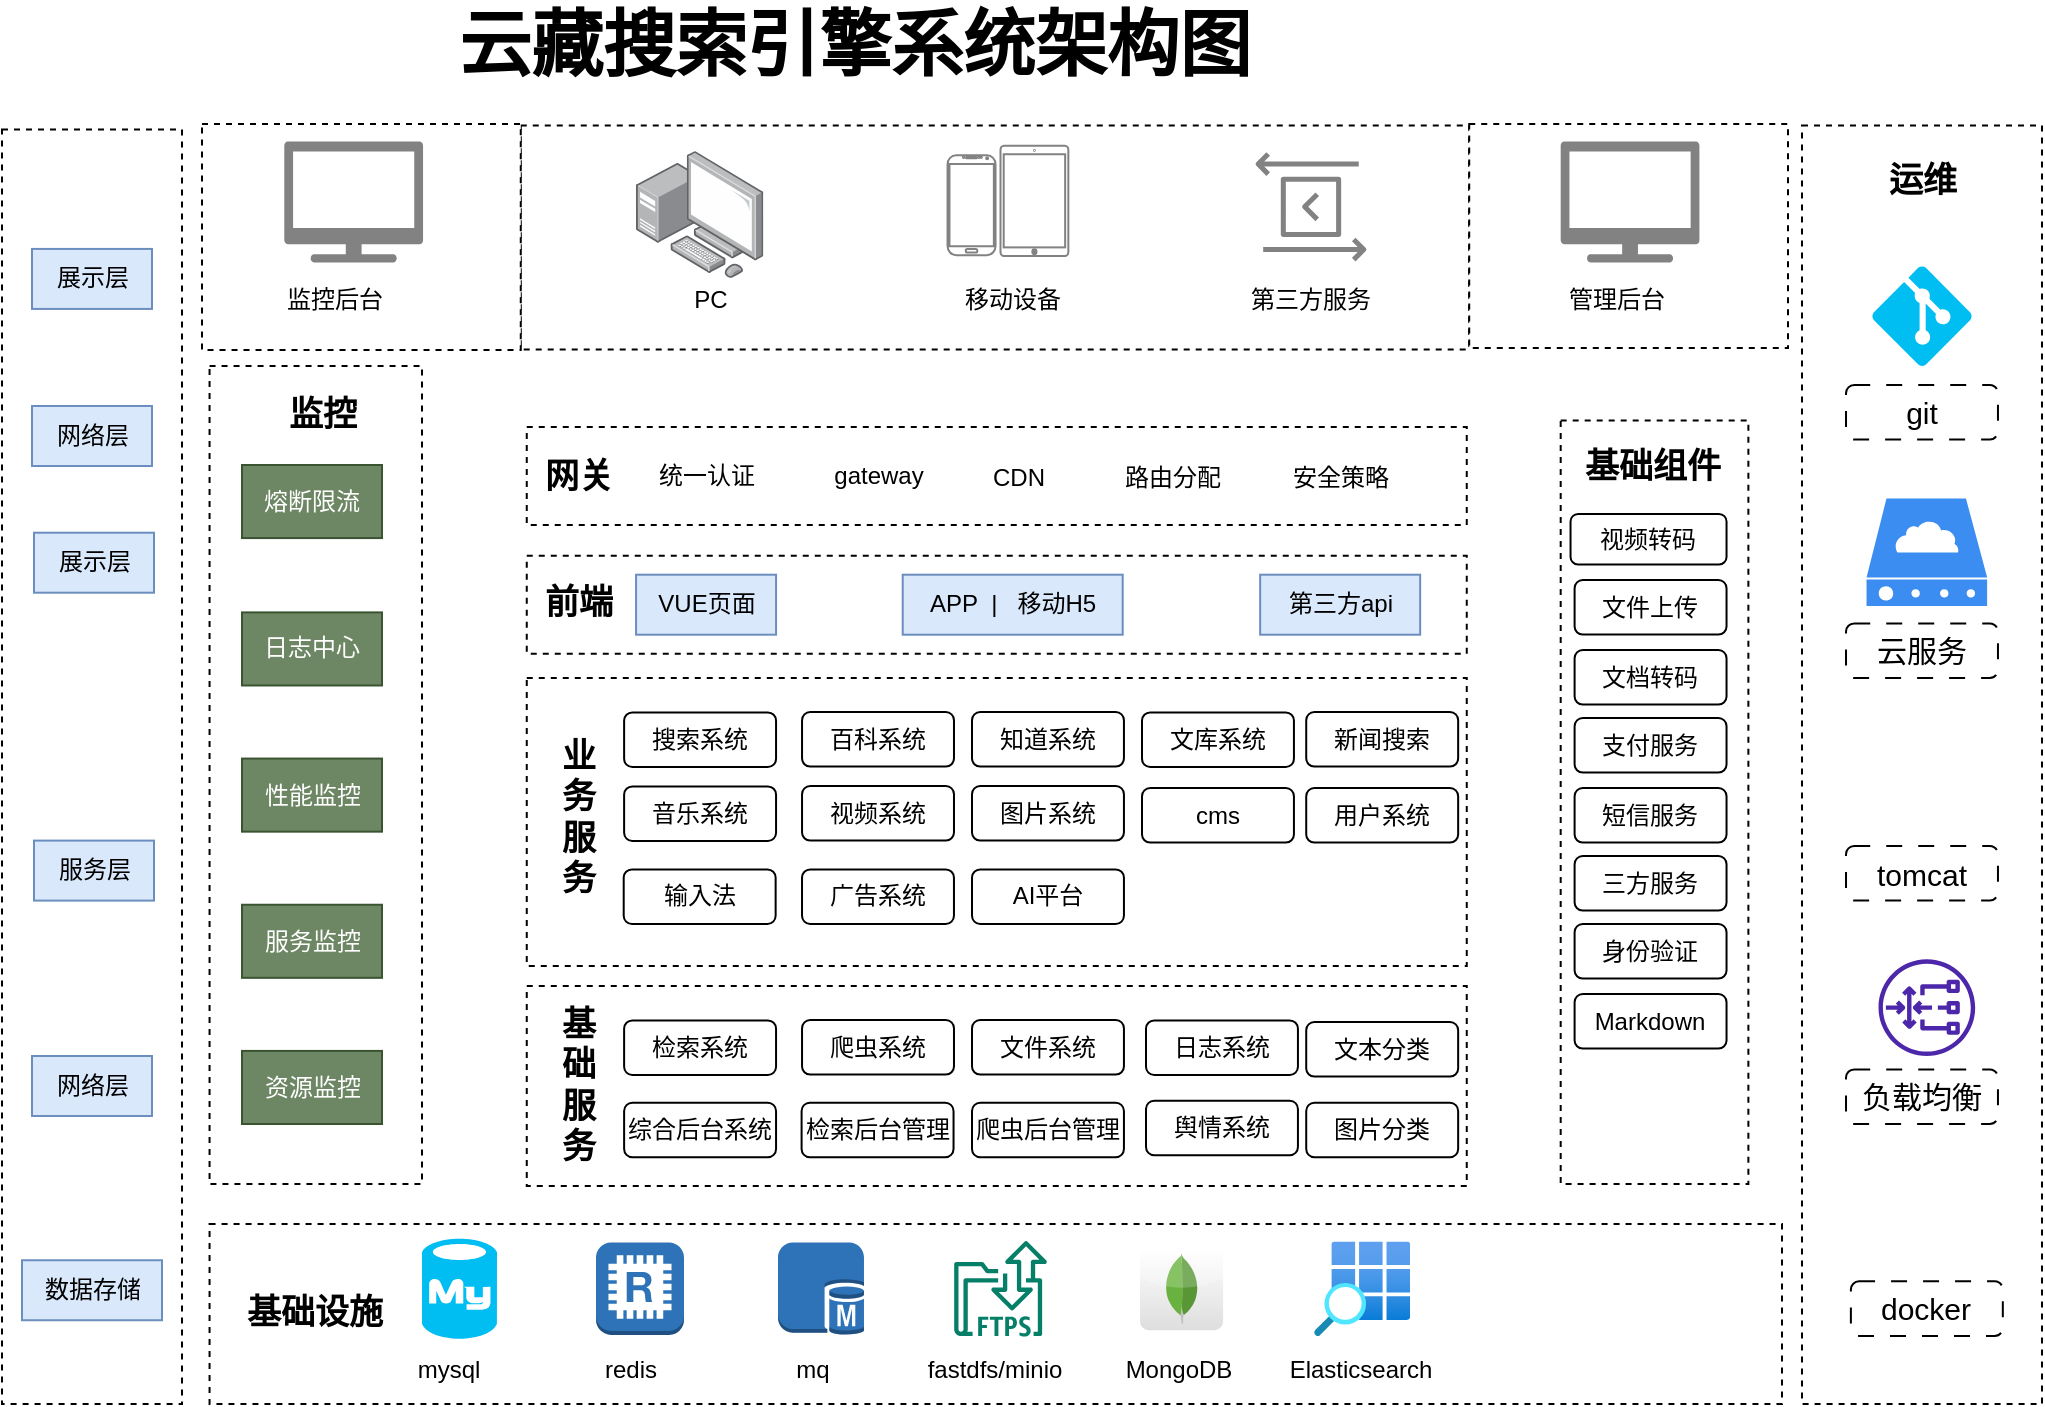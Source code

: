 <mxfile version="21.5.0" type="github">
  <diagram name="第 1 页" id="W2OvEOpgHGwuPoP0ZmZ_">
    <mxGraphModel dx="1420" dy="827" grid="1" gridSize="10" guides="1" tooltips="1" connect="0" arrows="0" fold="1" page="1" pageScale="1" pageWidth="827" pageHeight="1169" math="0" shadow="0">
      <root>
        <mxCell id="0" />
        <mxCell id="1" parent="0" />
        <mxCell id="hVB9GKnqklZxwgmcmzkC-17" value="云藏搜索引擎系统架构图" style="text;strokeColor=none;fillColor=none;html=1;fontSize=36;fontStyle=1;verticalAlign=middle;align=center;" vertex="1" parent="1">
          <mxGeometry x="566" y="219.5" width="100" height="40" as="geometry" />
        </mxCell>
        <mxCell id="hVB9GKnqklZxwgmcmzkC-36" value="" style="rounded=0;whiteSpace=wrap;html=1;dashed=1;" vertex="1" parent="1">
          <mxGeometry x="190" y="282.7" width="90" height="637.3" as="geometry" />
        </mxCell>
        <mxCell id="hVB9GKnqklZxwgmcmzkC-38" value="展示层" style="text;html=1;align=center;verticalAlign=middle;resizable=0;points=[];autosize=1;strokeColor=#6c8ebf;fillColor=#dae8fc;" vertex="1" parent="1">
          <mxGeometry x="205" y="342.46" width="60" height="30" as="geometry" />
        </mxCell>
        <mxCell id="hVB9GKnqklZxwgmcmzkC-40" value="网络层" style="text;html=1;align=center;verticalAlign=middle;resizable=0;points=[];autosize=1;strokeColor=#6c8ebf;fillColor=#dae8fc;" vertex="1" parent="1">
          <mxGeometry x="205" y="421" width="60" height="30" as="geometry" />
        </mxCell>
        <mxCell id="hVB9GKnqklZxwgmcmzkC-41" value="服务层" style="text;html=1;align=center;verticalAlign=middle;resizable=0;points=[];autosize=1;strokeColor=#6c8ebf;fillColor=#dae8fc;" vertex="1" parent="1">
          <mxGeometry x="206" y="638.3" width="60" height="30" as="geometry" />
        </mxCell>
        <mxCell id="hVB9GKnqklZxwgmcmzkC-42" value="网络层" style="text;html=1;align=center;verticalAlign=middle;resizable=0;points=[];autosize=1;strokeColor=#6c8ebf;fillColor=#dae8fc;" vertex="1" parent="1">
          <mxGeometry x="205" y="746" width="60" height="30" as="geometry" />
        </mxCell>
        <mxCell id="hVB9GKnqklZxwgmcmzkC-43" value="" style="rounded=0;whiteSpace=wrap;html=1;dashed=1;" vertex="1" parent="1">
          <mxGeometry x="452.38" y="495.85" width="470" height="49" as="geometry" />
        </mxCell>
        <mxCell id="hVB9GKnqklZxwgmcmzkC-47" value="VUE页面" style="text;html=1;align=center;verticalAlign=middle;resizable=0;points=[];autosize=1;strokeColor=#6c8ebf;fillColor=#dae8fc;" vertex="1" parent="1">
          <mxGeometry x="507.03" y="505.35" width="70" height="30" as="geometry" />
        </mxCell>
        <mxCell id="hVB9GKnqklZxwgmcmzkC-48" value="APP&amp;nbsp; |&amp;nbsp; &amp;nbsp;移动H5" style="text;html=1;align=center;verticalAlign=middle;resizable=0;points=[];autosize=1;strokeColor=#6c8ebf;fillColor=#dae8fc;" vertex="1" parent="1">
          <mxGeometry x="640.35" y="505.35" width="110" height="30" as="geometry" />
        </mxCell>
        <mxCell id="hVB9GKnqklZxwgmcmzkC-49" value="第三方api" style="text;html=1;align=center;verticalAlign=middle;resizable=0;points=[];autosize=1;strokeColor=#6c8ebf;fillColor=#dae8fc;" vertex="1" parent="1">
          <mxGeometry x="819.08" y="505.35" width="80" height="30" as="geometry" />
        </mxCell>
        <mxCell id="hVB9GKnqklZxwgmcmzkC-18" value="" style="rounded=0;whiteSpace=wrap;html=1;dashed=1;container=0;" vertex="1" parent="1">
          <mxGeometry x="449.384" y="280.7" width="474.232" height="112.007" as="geometry" />
        </mxCell>
        <mxCell id="hVB9GKnqklZxwgmcmzkC-28" value="" style="image;points=[];aspect=fixed;html=1;align=center;shadow=0;dashed=0;image=img/lib/allied_telesis/computer_and_terminals/Personal_Computer_with_Server.svg;container=0;" vertex="1" parent="1">
          <mxGeometry x="507" y="293.43" width="63.67" height="63.67" as="geometry" />
        </mxCell>
        <mxCell id="hVB9GKnqklZxwgmcmzkC-29" value="" style="rounded=0;whiteSpace=wrap;html=1;dashed=1;container=0;" vertex="1" parent="1">
          <mxGeometry x="290" y="280" width="159.38" height="113" as="geometry" />
        </mxCell>
        <mxCell id="hVB9GKnqklZxwgmcmzkC-31" value="" style="sketch=0;pointerEvents=1;shadow=0;dashed=0;html=1;strokeColor=none;fillColor=#828282;labelPosition=center;verticalLabelPosition=bottom;verticalAlign=top;outlineConnect=0;align=center;shape=mxgraph.office.devices.tv;container=0;" vertex="1" parent="1">
          <mxGeometry x="331.152" y="288.706" width="69.371" height="60.484" as="geometry" />
        </mxCell>
        <mxCell id="hVB9GKnqklZxwgmcmzkC-32" value="" style="rounded=0;whiteSpace=wrap;html=1;dashed=1;container=0;" vertex="1" parent="1">
          <mxGeometry x="923.616" y="280" width="159.384" height="112.007" as="geometry" />
        </mxCell>
        <mxCell id="hVB9GKnqklZxwgmcmzkC-34" value="监控后台" style="text;html=1;align=center;verticalAlign=middle;resizable=0;points=[];autosize=1;strokeColor=none;fillColor=none;container=0;" vertex="1" parent="1">
          <mxGeometry x="320.701" y="353.178" width="70" height="30" as="geometry" />
        </mxCell>
        <mxCell id="hVB9GKnqklZxwgmcmzkC-35" value="管理后台" style="text;html=1;align=center;verticalAlign=middle;resizable=0;points=[];autosize=1;strokeColor=none;fillColor=none;container=0;" vertex="1" parent="1">
          <mxGeometry x="962.026" y="353.178" width="70" height="30" as="geometry" />
        </mxCell>
        <mxCell id="hVB9GKnqklZxwgmcmzkC-44" value="" style="sketch=0;pointerEvents=1;shadow=0;dashed=0;html=1;strokeColor=none;fillColor=#828282;labelPosition=center;verticalLabelPosition=bottom;verticalAlign=top;outlineConnect=0;align=center;shape=mxgraph.office.devices.tv;container=0;" vertex="1" parent="1">
          <mxGeometry x="969.341" y="288.706" width="69.371" height="60.484" as="geometry" />
        </mxCell>
        <mxCell id="hVB9GKnqklZxwgmcmzkC-45" value="PC" style="text;html=1;align=center;verticalAlign=middle;resizable=0;points=[];autosize=1;strokeColor=none;fillColor=none;container=0;" vertex="1" parent="1">
          <mxGeometry x="524.003" y="352.678" width="40" height="30" as="geometry" />
        </mxCell>
        <mxCell id="hVB9GKnqklZxwgmcmzkC-53" value="移动设备" style="text;html=1;align=center;verticalAlign=middle;resizable=0;points=[];autosize=1;strokeColor=none;fillColor=none;container=0;" vertex="1" parent="1">
          <mxGeometry x="659.995" y="352.678" width="70" height="30" as="geometry" />
        </mxCell>
        <mxCell id="hVB9GKnqklZxwgmcmzkC-54" value="" style="group" vertex="1" connectable="0" parent="1">
          <mxGeometry x="662.77" y="290.913" width="60.4" height="55.07" as="geometry" />
        </mxCell>
        <mxCell id="hVB9GKnqklZxwgmcmzkC-20" value="" style="verticalLabelPosition=bottom;verticalAlign=top;html=1;shadow=0;dashed=0;strokeWidth=1;shape=mxgraph.android.phone2;strokeColor=#828282;movable=1;resizable=1;rotatable=1;deletable=1;editable=1;locked=0;connectable=1;" vertex="1" parent="hVB9GKnqklZxwgmcmzkC-54">
          <mxGeometry y="4.66" width="24" height="50" as="geometry" />
        </mxCell>
        <mxCell id="hVB9GKnqklZxwgmcmzkC-23" value="" style="html=1;verticalLabelPosition=bottom;labelBackgroundColor=#ffffff;verticalAlign=top;shadow=0;dashed=0;strokeWidth=1;shape=mxgraph.ios7.misc.ipad10inch;strokeColor=#828282;movable=1;resizable=1;rotatable=1;deletable=1;editable=1;locked=0;connectable=1;container=0;" vertex="1" parent="hVB9GKnqklZxwgmcmzkC-54">
          <mxGeometry x="26.48" width="33.92" height="55.07" as="geometry" />
        </mxCell>
        <mxCell id="hVB9GKnqklZxwgmcmzkC-56" value="" style="sketch=0;outlineConnect=0;fontColor=#232F3E;gradientColor=none;fillColor=#828282;strokeColor=none;dashed=0;verticalLabelPosition=bottom;verticalAlign=top;align=center;html=1;fontSize=12;fontStyle=0;aspect=fixed;pointerEvents=1;shape=mxgraph.aws4.data_exchange_for_apis;" vertex="1" parent="1">
          <mxGeometry x="816.7" y="293.62" width="55.57" height="55.57" as="geometry" />
        </mxCell>
        <mxCell id="hVB9GKnqklZxwgmcmzkC-60" value="" style="rounded=0;whiteSpace=wrap;html=1;dashed=1;container=0;" vertex="1" parent="1">
          <mxGeometry x="293.78" y="401" width="106.22" height="409" as="geometry" />
        </mxCell>
        <mxCell id="hVB9GKnqklZxwgmcmzkC-57" value="第三方服务" style="text;html=1;align=center;verticalAlign=middle;resizable=0;points=[];autosize=1;strokeColor=none;fillColor=none;container=0;" vertex="1" parent="1">
          <mxGeometry x="804.485" y="353.178" width="80" height="30" as="geometry" />
        </mxCell>
        <mxCell id="hVB9GKnqklZxwgmcmzkC-61" value="监控" style="text;html=1;align=center;verticalAlign=middle;resizable=0;points=[];autosize=1;strokeColor=none;fillColor=none;fontSize=17;fontStyle=1" vertex="1" parent="1">
          <mxGeometry x="319.7" y="410.5" width="60" height="30" as="geometry" />
        </mxCell>
        <mxCell id="hVB9GKnqklZxwgmcmzkC-67" value="" style="rounded=0;whiteSpace=wrap;html=1;dashed=1;" vertex="1" parent="1">
          <mxGeometry x="452.38" y="431.5" width="470" height="49" as="geometry" />
        </mxCell>
        <mxCell id="hVB9GKnqklZxwgmcmzkC-69" value="网关" style="text;html=1;align=center;verticalAlign=middle;resizable=0;points=[];autosize=1;strokeColor=none;fillColor=none;fontSize=17;fontStyle=1" vertex="1" parent="1">
          <mxGeometry x="448.03" y="442" width="60" height="30" as="geometry" />
        </mxCell>
        <mxCell id="hVB9GKnqklZxwgmcmzkC-70" value="统一认证" style="text;html=1;align=center;verticalAlign=middle;resizable=0;points=[];autosize=1;strokeColor=none;fillColor=none;" vertex="1" parent="1">
          <mxGeometry x="507.03" y="441" width="70" height="30" as="geometry" />
        </mxCell>
        <mxCell id="hVB9GKnqklZxwgmcmzkC-71" value="gateway" style="text;html=1;align=center;verticalAlign=middle;resizable=0;points=[];autosize=1;strokeColor=none;fillColor=none;" vertex="1" parent="1">
          <mxGeometry x="593" y="441" width="70" height="30" as="geometry" />
        </mxCell>
        <mxCell id="hVB9GKnqklZxwgmcmzkC-72" value="CDN" style="text;html=1;align=center;verticalAlign=middle;resizable=0;points=[];autosize=1;strokeColor=none;fillColor=none;" vertex="1" parent="1">
          <mxGeometry x="673" y="442" width="50" height="30" as="geometry" />
        </mxCell>
        <mxCell id="hVB9GKnqklZxwgmcmzkC-73" value="路由分配" style="text;html=1;align=center;verticalAlign=middle;resizable=0;points=[];autosize=1;strokeColor=none;fillColor=none;" vertex="1" parent="1">
          <mxGeometry x="740.35" y="442" width="70" height="30" as="geometry" />
        </mxCell>
        <mxCell id="hVB9GKnqklZxwgmcmzkC-74" value="安全策略" style="text;html=1;align=center;verticalAlign=middle;resizable=0;points=[];autosize=1;strokeColor=none;fillColor=none;" vertex="1" parent="1">
          <mxGeometry x="824.08" y="442" width="70" height="30" as="geometry" />
        </mxCell>
        <mxCell id="hVB9GKnqklZxwgmcmzkC-75" value="展示层" style="text;html=1;align=center;verticalAlign=middle;resizable=0;points=[];autosize=1;strokeColor=#6c8ebf;fillColor=#dae8fc;" vertex="1" parent="1">
          <mxGeometry x="206" y="484.35" width="60" height="30" as="geometry" />
        </mxCell>
        <mxCell id="hVB9GKnqklZxwgmcmzkC-76" value="" style="rounded=0;whiteSpace=wrap;html=1;dashed=1;" vertex="1" parent="1">
          <mxGeometry x="452.38" y="557" width="470" height="144" as="geometry" />
        </mxCell>
        <mxCell id="hVB9GKnqklZxwgmcmzkC-78" value="业&lt;br&gt;务&lt;br&gt;服&lt;br&gt;务" style="text;html=1;align=center;verticalAlign=middle;resizable=0;points=[];autosize=1;strokeColor=none;fillColor=none;fontSize=17;fontStyle=1" vertex="1" parent="1">
          <mxGeometry x="458.03" y="577" width="40" height="100" as="geometry" />
        </mxCell>
        <mxCell id="hVB9GKnqklZxwgmcmzkC-79" value="前端" style="text;html=1;align=center;verticalAlign=middle;resizable=0;points=[];autosize=1;strokeColor=none;fillColor=none;fontSize=17;fontStyle=1" vertex="1" parent="1">
          <mxGeometry x="448.03" y="505.35" width="60" height="30" as="geometry" />
        </mxCell>
        <mxCell id="hVB9GKnqklZxwgmcmzkC-80" value="搜索系统" style="rounded=1;whiteSpace=wrap;html=1;" vertex="1" parent="1">
          <mxGeometry x="501.06" y="574.2" width="75.97" height="27.3" as="geometry" />
        </mxCell>
        <mxCell id="hVB9GKnqklZxwgmcmzkC-81" value="百科系统" style="rounded=1;whiteSpace=wrap;html=1;" vertex="1" parent="1">
          <mxGeometry x="590.02" y="574" width="75.97" height="27.3" as="geometry" />
        </mxCell>
        <mxCell id="hVB9GKnqklZxwgmcmzkC-82" value="知道系统" style="rounded=1;whiteSpace=wrap;html=1;" vertex="1" parent="1">
          <mxGeometry x="675" y="574" width="75.97" height="27.3" as="geometry" />
        </mxCell>
        <mxCell id="hVB9GKnqklZxwgmcmzkC-83" value="文库系统" style="rounded=1;whiteSpace=wrap;html=1;" vertex="1" parent="1">
          <mxGeometry x="760" y="574.2" width="75.97" height="27.3" as="geometry" />
        </mxCell>
        <mxCell id="hVB9GKnqklZxwgmcmzkC-85" value="音乐系统" style="rounded=1;whiteSpace=wrap;html=1;" vertex="1" parent="1">
          <mxGeometry x="501.06" y="611.2" width="75.97" height="27.3" as="geometry" />
        </mxCell>
        <mxCell id="hVB9GKnqklZxwgmcmzkC-86" value="视频系统" style="rounded=1;whiteSpace=wrap;html=1;" vertex="1" parent="1">
          <mxGeometry x="590.02" y="611" width="75.97" height="27.3" as="geometry" />
        </mxCell>
        <mxCell id="hVB9GKnqklZxwgmcmzkC-87" value="图片系统" style="rounded=1;whiteSpace=wrap;html=1;" vertex="1" parent="1">
          <mxGeometry x="675" y="611" width="75.97" height="27.3" as="geometry" />
        </mxCell>
        <mxCell id="hVB9GKnqklZxwgmcmzkC-88" value="新闻搜索" style="rounded=1;whiteSpace=wrap;html=1;" vertex="1" parent="1">
          <mxGeometry x="842.11" y="574" width="75.97" height="27.3" as="geometry" />
        </mxCell>
        <mxCell id="hVB9GKnqklZxwgmcmzkC-89" value="用户系统" style="rounded=1;whiteSpace=wrap;html=1;" vertex="1" parent="1">
          <mxGeometry x="842.11" y="612" width="75.97" height="27.3" as="geometry" />
        </mxCell>
        <mxCell id="hVB9GKnqklZxwgmcmzkC-90" value="cms" style="rounded=1;whiteSpace=wrap;html=1;" vertex="1" parent="1">
          <mxGeometry x="760" y="612" width="75.97" height="27.3" as="geometry" />
        </mxCell>
        <mxCell id="hVB9GKnqklZxwgmcmzkC-91" value="输入法" style="rounded=1;whiteSpace=wrap;html=1;" vertex="1" parent="1">
          <mxGeometry x="500.85" y="652.7" width="75.97" height="27.3" as="geometry" />
        </mxCell>
        <mxCell id="hVB9GKnqklZxwgmcmzkC-92" value="广告系统" style="rounded=1;whiteSpace=wrap;html=1;" vertex="1" parent="1">
          <mxGeometry x="590.01" y="652.7" width="75.97" height="27.3" as="geometry" />
        </mxCell>
        <mxCell id="hVB9GKnqklZxwgmcmzkC-93" value="" style="rounded=0;whiteSpace=wrap;html=1;dashed=1;" vertex="1" parent="1">
          <mxGeometry x="452.38" y="711" width="470" height="100" as="geometry" />
        </mxCell>
        <mxCell id="hVB9GKnqklZxwgmcmzkC-94" value="&lt;br&gt;基&lt;br&gt;础&lt;br&gt;服&lt;br&gt;务" style="text;html=1;align=center;verticalAlign=middle;resizable=0;points=[];autosize=1;strokeColor=none;fillColor=none;fontSize=17;fontStyle=1" vertex="1" parent="1">
          <mxGeometry x="458.03" y="691" width="40" height="120" as="geometry" />
        </mxCell>
        <mxCell id="hVB9GKnqklZxwgmcmzkC-95" value="检索系统" style="rounded=1;whiteSpace=wrap;html=1;" vertex="1" parent="1">
          <mxGeometry x="501.06" y="728.2" width="75.97" height="27.3" as="geometry" />
        </mxCell>
        <mxCell id="hVB9GKnqklZxwgmcmzkC-96" value="爬虫系统" style="rounded=1;whiteSpace=wrap;html=1;" vertex="1" parent="1">
          <mxGeometry x="590.02" y="728" width="75.97" height="27.3" as="geometry" />
        </mxCell>
        <mxCell id="hVB9GKnqklZxwgmcmzkC-97" value="文件系统" style="rounded=1;whiteSpace=wrap;html=1;" vertex="1" parent="1">
          <mxGeometry x="675" y="728" width="75.97" height="27.3" as="geometry" />
        </mxCell>
        <mxCell id="hVB9GKnqklZxwgmcmzkC-98" value="日志系统" style="rounded=1;whiteSpace=wrap;html=1;" vertex="1" parent="1">
          <mxGeometry x="762" y="728.2" width="75.97" height="27.3" as="geometry" />
        </mxCell>
        <mxCell id="hVB9GKnqklZxwgmcmzkC-106" value="综合后台系统" style="rounded=1;whiteSpace=wrap;html=1;" vertex="1" parent="1">
          <mxGeometry x="501.06" y="769.35" width="75.97" height="27.3" as="geometry" />
        </mxCell>
        <mxCell id="hVB9GKnqklZxwgmcmzkC-107" value="检索后台管理" style="rounded=1;whiteSpace=wrap;html=1;" vertex="1" parent="1">
          <mxGeometry x="589.8" y="769.35" width="75.97" height="27.3" as="geometry" />
        </mxCell>
        <mxCell id="hVB9GKnqklZxwgmcmzkC-108" value="爬虫后台管理" style="rounded=1;whiteSpace=wrap;html=1;" vertex="1" parent="1">
          <mxGeometry x="675" y="769.35" width="75.97" height="27.3" as="geometry" />
        </mxCell>
        <mxCell id="hVB9GKnqklZxwgmcmzkC-109" value="舆情系统" style="rounded=1;whiteSpace=wrap;html=1;" vertex="1" parent="1">
          <mxGeometry x="762" y="768.35" width="75.97" height="27.3" as="geometry" />
        </mxCell>
        <mxCell id="hVB9GKnqklZxwgmcmzkC-119" value="" style="group" vertex="1" connectable="0" parent="1">
          <mxGeometry x="310" y="450.5" width="70" height="329.5" as="geometry" />
        </mxCell>
        <mxCell id="hVB9GKnqklZxwgmcmzkC-63" value="日志中心" style="text;html=1;strokeColor=#3A5431;fillColor=#6d8764;align=center;verticalAlign=middle;whiteSpace=wrap;rounded=0;fontColor=#ffffff;" vertex="1" parent="hVB9GKnqklZxwgmcmzkC-119">
          <mxGeometry y="73.7" width="70" height="36.54" as="geometry" />
        </mxCell>
        <mxCell id="hVB9GKnqklZxwgmcmzkC-64" value="性能监控" style="text;html=1;align=center;verticalAlign=middle;resizable=1;points=[];autosize=1;strokeColor=#3A5431;fillColor=#6d8764;fontColor=#ffffff;movable=1;rotatable=1;deletable=1;editable=1;locked=0;connectable=1;" vertex="1" parent="hVB9GKnqklZxwgmcmzkC-119">
          <mxGeometry y="146.783" width="70" height="36.543" as="geometry" />
        </mxCell>
        <mxCell id="hVB9GKnqklZxwgmcmzkC-65" value="服务监控" style="text;html=1;align=center;verticalAlign=middle;resizable=1;points=[];autosize=1;strokeColor=#3A5431;fillColor=#6d8764;fontColor=#ffffff;movable=1;rotatable=1;deletable=1;editable=1;locked=0;connectable=1;" vertex="1" parent="hVB9GKnqklZxwgmcmzkC-119">
          <mxGeometry y="219.87" width="70" height="36.543" as="geometry" />
        </mxCell>
        <mxCell id="hVB9GKnqklZxwgmcmzkC-66" value="资源监控" style="text;html=1;align=center;verticalAlign=middle;resizable=1;points=[];autosize=1;strokeColor=#3A5431;fillColor=#6d8764;fontColor=#ffffff;movable=1;rotatable=1;deletable=1;editable=1;locked=0;connectable=1;" vertex="1" parent="hVB9GKnqklZxwgmcmzkC-119">
          <mxGeometry y="292.957" width="70" height="36.543" as="geometry" />
        </mxCell>
        <mxCell id="hVB9GKnqklZxwgmcmzkC-62" value="熔断限流" style="text;html=1;strokeColor=#3A5431;fillColor=#6d8764;align=center;verticalAlign=middle;whiteSpace=wrap;rounded=0;fontColor=#ffffff;" vertex="1" parent="hVB9GKnqklZxwgmcmzkC-119">
          <mxGeometry width="70" height="36.54" as="geometry" />
        </mxCell>
        <mxCell id="hVB9GKnqklZxwgmcmzkC-124" value="" style="rounded=0;whiteSpace=wrap;html=1;dashed=1;" vertex="1" parent="1">
          <mxGeometry x="293.78" y="830" width="786.22" height="90" as="geometry" />
        </mxCell>
        <mxCell id="hVB9GKnqklZxwgmcmzkC-125" value="" style="rounded=0;whiteSpace=wrap;html=1;dashed=1;" vertex="1" parent="1">
          <mxGeometry x="1090" y="280.7" width="120" height="639.3" as="geometry" />
        </mxCell>
        <mxCell id="hVB9GKnqklZxwgmcmzkC-127" value="运维" style="text;html=1;align=center;verticalAlign=middle;resizable=0;points=[];autosize=1;strokeColor=none;fillColor=none;fontSize=17;fontStyle=1" vertex="1" parent="1">
          <mxGeometry x="1120" y="293.62" width="60" height="30" as="geometry" />
        </mxCell>
        <mxCell id="hVB9GKnqklZxwgmcmzkC-129" value="" style="verticalLabelPosition=bottom;html=1;verticalAlign=top;align=center;strokeColor=none;fillColor=#00BEF2;shape=mxgraph.azure.git_repository;" vertex="1" parent="1">
          <mxGeometry x="1125" y="351" width="50" height="50" as="geometry" />
        </mxCell>
        <mxCell id="hVB9GKnqklZxwgmcmzkC-131" value="git" style="rounded=1;whiteSpace=wrap;html=1;dashed=1;dashPattern=8 8;fontSize=15;" vertex="1" parent="1">
          <mxGeometry x="1112.01" y="410.5" width="75.97" height="27.3" as="geometry" />
        </mxCell>
        <mxCell id="hVB9GKnqklZxwgmcmzkC-135" value="云服务" style="rounded=1;whiteSpace=wrap;html=1;dashed=1;dashPattern=8 8;fontSize=15;" vertex="1" parent="1">
          <mxGeometry x="1112.01" y="529.7" width="75.97" height="27.3" as="geometry" />
        </mxCell>
        <mxCell id="hVB9GKnqklZxwgmcmzkC-136" value="" style="shape=image;html=1;verticalAlign=top;verticalLabelPosition=bottom;labelBackgroundColor=#ffffff;imageAspect=0;aspect=fixed;image=https://cdn2.iconfinder.com/data/icons/boxicons-solid-vol-1/24/bxs-cat-128.png" vertex="1" parent="1">
          <mxGeometry x="1129.85" y="585" width="45.15" height="45.15" as="geometry" />
        </mxCell>
        <mxCell id="hVB9GKnqklZxwgmcmzkC-137" value="tomcat" style="rounded=1;whiteSpace=wrap;html=1;dashed=1;dashPattern=8 8;fontSize=15;" vertex="1" parent="1">
          <mxGeometry x="1112.01" y="641" width="75.97" height="27.3" as="geometry" />
        </mxCell>
        <mxCell id="hVB9GKnqklZxwgmcmzkC-138" value="" style="sketch=0;outlineConnect=0;fontColor=#232F3E;gradientColor=none;fillColor=#4D27AA;strokeColor=none;dashed=0;verticalLabelPosition=bottom;verticalAlign=top;align=center;html=1;fontSize=12;fontStyle=0;aspect=fixed;pointerEvents=1;shape=mxgraph.aws4.gateway_load_balancer;" vertex="1" parent="1">
          <mxGeometry x="1128.25" y="697.65" width="48.35" height="48.35" as="geometry" />
        </mxCell>
        <mxCell id="hVB9GKnqklZxwgmcmzkC-139" value="负载均衡" style="rounded=1;whiteSpace=wrap;html=1;dashed=1;dashPattern=8 8;fontSize=15;" vertex="1" parent="1">
          <mxGeometry x="1112.01" y="752.7" width="75.97" height="27.3" as="geometry" />
        </mxCell>
        <mxCell id="hVB9GKnqklZxwgmcmzkC-140" value="基础设施" style="text;html=1;align=center;verticalAlign=middle;resizable=0;points=[];autosize=1;strokeColor=none;fillColor=none;fontSize=17;fontStyle=1" vertex="1" parent="1">
          <mxGeometry x="300.7" y="860" width="90" height="30" as="geometry" />
        </mxCell>
        <mxCell id="hVB9GKnqklZxwgmcmzkC-141" value="" style="verticalLabelPosition=bottom;html=1;verticalAlign=top;align=center;strokeColor=none;fillColor=#00BEF2;shape=mxgraph.azure.mysql_database;" vertex="1" parent="1">
          <mxGeometry x="400" y="837.34" width="37.5" height="50" as="geometry" />
        </mxCell>
        <mxCell id="hVB9GKnqklZxwgmcmzkC-142" value="" style="outlineConnect=0;dashed=0;verticalLabelPosition=bottom;verticalAlign=top;align=center;html=1;shape=mxgraph.aws3.redis;fillColor=#2E73B8;gradientColor=none;" vertex="1" parent="1">
          <mxGeometry x="487" y="839.24" width="44" height="46.2" as="geometry" />
        </mxCell>
        <mxCell id="hVB9GKnqklZxwgmcmzkC-143" value="" style="outlineConnect=0;dashed=0;verticalLabelPosition=bottom;verticalAlign=top;align=center;html=1;shape=mxgraph.aws3.sql_master;fillColor=#2E73B8;gradientColor=none;" vertex="1" parent="1">
          <mxGeometry x="578" y="839.225" width="43" height="46.23" as="geometry" />
        </mxCell>
        <mxCell id="hVB9GKnqklZxwgmcmzkC-144" value="" style="sketch=0;outlineConnect=0;fontColor=#232F3E;gradientColor=none;fillColor=#067F68;strokeColor=none;dashed=0;verticalLabelPosition=bottom;verticalAlign=top;align=center;html=1;fontSize=12;fontStyle=0;aspect=fixed;shape=mxgraph.aws4.transfer_for_ftps_resource;" vertex="1" parent="1">
          <mxGeometry x="666" y="838.45" width="46.56" height="47.78" as="geometry" />
        </mxCell>
        <mxCell id="hVB9GKnqklZxwgmcmzkC-146" value="" style="dashed=0;outlineConnect=0;html=1;align=center;labelPosition=center;verticalLabelPosition=bottom;verticalAlign=top;shape=mxgraph.webicons.mongodb;gradientColor=#DFDEDE" vertex="1" parent="1">
          <mxGeometry x="759" y="841.565" width="41.55" height="41.55" as="geometry" />
        </mxCell>
        <mxCell id="hVB9GKnqklZxwgmcmzkC-147" value="数据存储" style="text;html=1;align=center;verticalAlign=middle;resizable=0;points=[];autosize=1;strokeColor=#6c8ebf;fillColor=#dae8fc;" vertex="1" parent="1">
          <mxGeometry x="200" y="848.12" width="70" height="30" as="geometry" />
        </mxCell>
        <mxCell id="hVB9GKnqklZxwgmcmzkC-148" value="" style="image;aspect=fixed;html=1;points=[];align=center;fontSize=12;image=img/lib/azure2/general/Search_Grid.svg;" vertex="1" parent="1">
          <mxGeometry x="846.11" y="838.71" width="47.97" height="47.26" as="geometry" />
        </mxCell>
        <mxCell id="hVB9GKnqklZxwgmcmzkC-149" value="mysql" style="text;html=1;align=center;verticalAlign=middle;resizable=0;points=[];autosize=1;strokeColor=none;fillColor=none;" vertex="1" parent="1">
          <mxGeometry x="387.5" y="888.1" width="50" height="30" as="geometry" />
        </mxCell>
        <mxCell id="hVB9GKnqklZxwgmcmzkC-150" value="redis" style="text;html=1;align=center;verticalAlign=middle;resizable=0;points=[];autosize=1;strokeColor=none;fillColor=none;" vertex="1" parent="1">
          <mxGeometry x="479" y="888.1" width="50" height="30" as="geometry" />
        </mxCell>
        <mxCell id="hVB9GKnqklZxwgmcmzkC-151" value="mq" style="text;html=1;align=center;verticalAlign=middle;resizable=0;points=[];autosize=1;strokeColor=none;fillColor=none;" vertex="1" parent="1">
          <mxGeometry x="575" y="888.1" width="40" height="30" as="geometry" />
        </mxCell>
        <mxCell id="hVB9GKnqklZxwgmcmzkC-152" value="fastdfs/minio" style="text;html=1;align=center;verticalAlign=middle;resizable=0;points=[];autosize=1;strokeColor=none;fillColor=none;" vertex="1" parent="1">
          <mxGeometry x="641" y="888.1" width="90" height="30" as="geometry" />
        </mxCell>
        <mxCell id="hVB9GKnqklZxwgmcmzkC-153" value="MongoDB" style="text;html=1;align=center;verticalAlign=middle;resizable=0;points=[];autosize=1;strokeColor=none;fillColor=none;" vertex="1" parent="1">
          <mxGeometry x="738" y="888.1" width="80" height="30" as="geometry" />
        </mxCell>
        <mxCell id="hVB9GKnqklZxwgmcmzkC-154" value="Elasticsearch" style="text;html=1;align=center;verticalAlign=middle;resizable=0;points=[];autosize=1;strokeColor=none;fillColor=none;" vertex="1" parent="1">
          <mxGeometry x="824.08" y="888.1" width="90" height="30" as="geometry" />
        </mxCell>
        <mxCell id="hVB9GKnqklZxwgmcmzkC-155" value="" style="rounded=0;whiteSpace=wrap;html=1;dashed=1;container=0;" vertex="1" parent="1">
          <mxGeometry x="969.34" y="428.25" width="93.85" height="381.75" as="geometry" />
        </mxCell>
        <mxCell id="hVB9GKnqklZxwgmcmzkC-156" value="基础组件" style="text;html=1;align=center;verticalAlign=middle;resizable=0;points=[];autosize=1;strokeColor=none;fillColor=none;fontSize=17;fontStyle=1" vertex="1" parent="1">
          <mxGeometry x="970.22" y="437.3" width="90" height="30" as="geometry" />
        </mxCell>
        <mxCell id="hVB9GKnqklZxwgmcmzkC-163" value="三方服务" style="rounded=1;whiteSpace=wrap;html=1;" vertex="1" parent="1">
          <mxGeometry x="976.3" y="646" width="75.97" height="27.3" as="geometry" />
        </mxCell>
        <mxCell id="hVB9GKnqklZxwgmcmzkC-164" value="身份验证" style="rounded=1;whiteSpace=wrap;html=1;" vertex="1" parent="1">
          <mxGeometry x="976.3" y="680" width="75.97" height="27.3" as="geometry" />
        </mxCell>
        <mxCell id="hVB9GKnqklZxwgmcmzkC-173" value="视频转码" style="rounded=1;whiteSpace=wrap;html=1;" vertex="1" parent="1">
          <mxGeometry x="974.27" y="474.95" width="78" height="25.3" as="geometry" />
        </mxCell>
        <mxCell id="hVB9GKnqklZxwgmcmzkC-174" value="文件上传" style="rounded=1;whiteSpace=wrap;html=1;" vertex="1" parent="1">
          <mxGeometry x="976.3" y="508" width="75.97" height="27.3" as="geometry" />
        </mxCell>
        <mxCell id="hVB9GKnqklZxwgmcmzkC-175" value="文档转码" style="rounded=1;whiteSpace=wrap;html=1;" vertex="1" parent="1">
          <mxGeometry x="976.3" y="543" width="75.97" height="27.3" as="geometry" />
        </mxCell>
        <mxCell id="hVB9GKnqklZxwgmcmzkC-176" value="支付服务" style="rounded=1;whiteSpace=wrap;html=1;" vertex="1" parent="1">
          <mxGeometry x="976.3" y="577" width="75.97" height="27.3" as="geometry" />
        </mxCell>
        <mxCell id="hVB9GKnqklZxwgmcmzkC-177" value="短信服务" style="rounded=1;whiteSpace=wrap;html=1;" vertex="1" parent="1">
          <mxGeometry x="976.3" y="612" width="75.97" height="27.3" as="geometry" />
        </mxCell>
        <mxCell id="hVB9GKnqklZxwgmcmzkC-179" value="Markdown" style="rounded=1;whiteSpace=wrap;html=1;" vertex="1" parent="1">
          <mxGeometry x="976.3" y="715" width="75.97" height="27.3" as="geometry" />
        </mxCell>
        <mxCell id="hVB9GKnqklZxwgmcmzkC-180" value="图片分类" style="rounded=1;whiteSpace=wrap;html=1;" vertex="1" parent="1">
          <mxGeometry x="842.11" y="769.35" width="75.97" height="27.3" as="geometry" />
        </mxCell>
        <mxCell id="hVB9GKnqklZxwgmcmzkC-181" value="文本分类" style="rounded=1;whiteSpace=wrap;html=1;" vertex="1" parent="1">
          <mxGeometry x="842.11" y="729.0" width="75.97" height="27.3" as="geometry" />
        </mxCell>
        <mxCell id="hVB9GKnqklZxwgmcmzkC-183" value="AI平台" style="rounded=1;whiteSpace=wrap;html=1;" vertex="1" parent="1">
          <mxGeometry x="675" y="652.7" width="75.97" height="27.3" as="geometry" />
        </mxCell>
        <mxCell id="hVB9GKnqklZxwgmcmzkC-184" value="" style="shape=image;html=1;verticalAlign=top;verticalLabelPosition=bottom;labelBackgroundColor=#ffffff;imageAspect=0;aspect=fixed;image=https://cdn0.iconfinder.com/data/icons/social-media-2104/24/social_media_social_media_logo_docker-128.png" vertex="1" parent="1">
          <mxGeometry x="1128.25" y="795.65" width="60" height="60" as="geometry" />
        </mxCell>
        <mxCell id="hVB9GKnqklZxwgmcmzkC-185" value="docker" style="rounded=1;whiteSpace=wrap;html=1;dashed=1;dashPattern=8 8;fontSize=15;" vertex="1" parent="1">
          <mxGeometry x="1114.44" y="858.67" width="75.97" height="27.3" as="geometry" />
        </mxCell>
        <mxCell id="hVB9GKnqklZxwgmcmzkC-186" value="" style="sketch=0;html=1;aspect=fixed;strokeColor=none;shadow=0;fillColor=#3B8DF1;verticalAlign=top;labelPosition=center;verticalLabelPosition=bottom;shape=mxgraph.gcp2.cloud_server" vertex="1" parent="1">
          <mxGeometry x="1122.26" y="467.3" width="60.34" height="53.7" as="geometry" />
        </mxCell>
      </root>
    </mxGraphModel>
  </diagram>
</mxfile>
